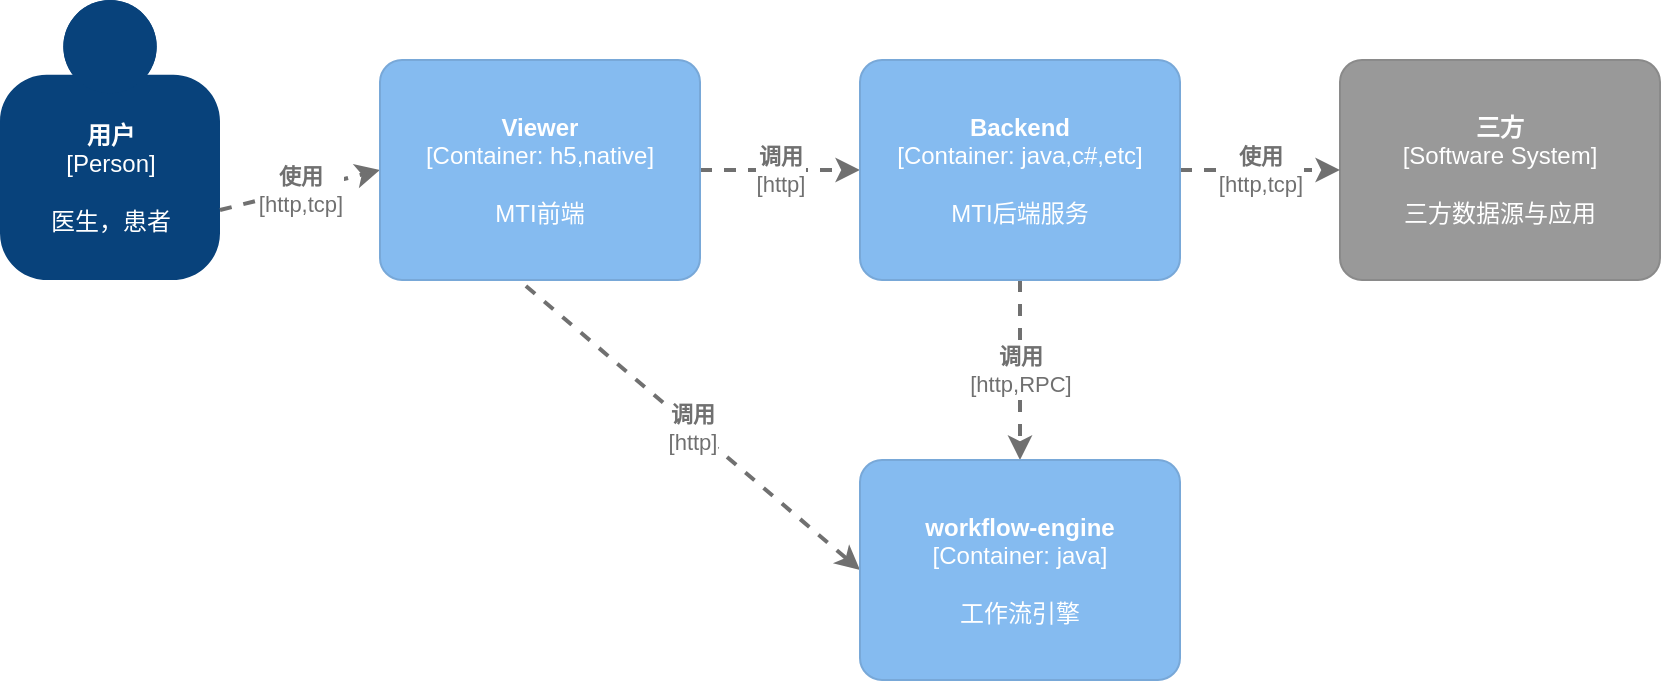 <mxfile version="13.9.9" type="device"><diagram id="5Ur1Zqzb8_NBWLyHbV86" name="Page-1"><mxGraphModel dx="1422" dy="942" grid="1" gridSize="10" guides="1" tooltips="1" connect="1" arrows="1" fold="1" page="1" pageScale="1" pageWidth="1169" pageHeight="827" math="0" shadow="0"><root><mxCell id="0"/><mxCell id="1" parent="0"/><object placeholders="1" c4Name="用户" c4Type="Person" c4Description="医生，患者" label="&lt;b&gt;%c4Name%&lt;/b&gt;&lt;div&gt;[%c4Type%]&lt;/div&gt;&lt;br&gt;&lt;div&gt;%c4Description%&lt;/div&gt;" id="nAjPCmWA8JWZ_Gwq5QLt-1"><mxCell style="html=1;dashed=0;whitespace=wrap;fillColor=#08427b;strokeColor=none;fontColor=#ffffff;shape=mxgraph.c4.person;align=center;metaEdit=1;points=[[0.5,0,0],[1,0.5,0],[1,0.75,0],[0.75,1,0],[0.5,1,0],[0.25,1,0],[0,0.75,0],[0,0.5,0]];metaData={&quot;c4Type&quot;:{&quot;editable&quot;:false}};" parent="1" vertex="1"><mxGeometry x="210" y="250" width="110.0" height="140" as="geometry"/></mxCell></object><object placeholders="1" c4Name="三方" c4Type="Software System" c4Description="三方数据源与应用" label="&lt;b&gt;%c4Name%&lt;/b&gt;&lt;div&gt;[%c4Type%]&lt;/div&gt;&lt;br&gt;&lt;div&gt;%c4Description%&lt;/div&gt;" id="nAjPCmWA8JWZ_Gwq5QLt-5"><mxCell style="rounded=1;whiteSpace=wrap;html=1;labelBackgroundColor=none;fillColor=#999999;fontColor=#ffffff;align=center;arcSize=10;strokeColor=#8A8A8A;metaEdit=1;metaData={&quot;c4Type&quot;:{&quot;editable&quot;:false}};points=[[0.25,0,0],[0.5,0,0],[0.75,0,0],[1,0.25,0],[1,0.5,0],[1,0.75,0],[0.75,1,0],[0.5,1,0],[0.25,1,0],[0,0.75,0],[0,0.5,0],[0,0.25,0]];" parent="1" vertex="1"><mxGeometry x="880" y="280" width="160" height="110.0" as="geometry"/></mxCell></object><object placeholders="1" c4Type="Relationship" c4Technology="http,RPC" c4Description="调用" label="&lt;div style=&quot;text-align: left&quot;&gt;&lt;div style=&quot;text-align: center&quot;&gt;&lt;b&gt;%c4Description%&lt;/b&gt;&lt;/div&gt;&lt;div style=&quot;text-align: center&quot;&gt;[%c4Technology%]&lt;/div&gt;&lt;/div&gt;" id="nAjPCmWA8JWZ_Gwq5QLt-9"><mxCell style="edgeStyle=none;rounded=0;html=1;entryX=0.5;entryY=0;jettySize=auto;orthogonalLoop=1;strokeColor=#707070;strokeWidth=2;fontColor=#707070;jumpStyle=none;dashed=1;metaEdit=1;metaData={&quot;c4Type&quot;:{&quot;editable&quot;:false}};exitX=0.5;exitY=1;exitDx=0;exitDy=0;exitPerimeter=0;entryDx=0;entryDy=0;entryPerimeter=0;" parent="1" source="q7NFBY_rZ6JWqvc5-yoF-3" target="q7NFBY_rZ6JWqvc5-yoF-4" edge="1"><mxGeometry width="160" relative="1" as="geometry"><mxPoint x="510" y="710" as="sourcePoint"/><mxPoint x="670" y="710" as="targetPoint"/></mxGeometry></mxCell></object><object placeholders="1" c4Type="Relationship" c4Technology="http" c4Description="调用" label="&lt;div style=&quot;text-align: left&quot;&gt;&lt;div style=&quot;text-align: center&quot;&gt;&lt;b&gt;%c4Description%&lt;/b&gt;&lt;/div&gt;&lt;div style=&quot;text-align: center&quot;&gt;[%c4Technology%]&lt;/div&gt;&lt;/div&gt;" id="nAjPCmWA8JWZ_Gwq5QLt-10"><mxCell style="edgeStyle=none;rounded=0;html=1;entryX=0;entryY=0.5;jettySize=auto;orthogonalLoop=1;strokeColor=#707070;strokeWidth=2;fontColor=#707070;jumpStyle=none;dashed=1;metaEdit=1;metaData={&quot;c4Type&quot;:{&quot;editable&quot;:false}};exitX=0.456;exitY=1.027;exitDx=0;exitDy=0;exitPerimeter=0;entryDx=0;entryDy=0;entryPerimeter=0;" parent="1" source="q7NFBY_rZ6JWqvc5-yoF-2" target="q7NFBY_rZ6JWqvc5-yoF-4" edge="1"><mxGeometry width="160" relative="1" as="geometry"><mxPoint x="510" y="610" as="sourcePoint"/><mxPoint x="670" y="610" as="targetPoint"/></mxGeometry></mxCell></object><object placeholders="1" c4Type="Relationship" c4Technology="http" c4Description="调用" label="&lt;div style=&quot;text-align: left&quot;&gt;&lt;div style=&quot;text-align: center&quot;&gt;&lt;b&gt;%c4Description%&lt;/b&gt;&lt;/div&gt;&lt;div style=&quot;text-align: center&quot;&gt;[%c4Technology%]&lt;/div&gt;&lt;/div&gt;" id="nAjPCmWA8JWZ_Gwq5QLt-12"><mxCell style="edgeStyle=none;rounded=0;html=1;entryX=0;entryY=0.5;jettySize=auto;orthogonalLoop=1;strokeColor=#707070;strokeWidth=2;fontColor=#707070;jumpStyle=none;dashed=1;metaEdit=1;metaData={&quot;c4Type&quot;:{&quot;editable&quot;:false}};entryDx=0;entryDy=0;entryPerimeter=0;exitX=1;exitY=0.5;exitDx=0;exitDy=0;exitPerimeter=0;" parent="1" source="q7NFBY_rZ6JWqvc5-yoF-2" target="q7NFBY_rZ6JWqvc5-yoF-3" edge="1"><mxGeometry width="160" relative="1" as="geometry"><mxPoint x="340" y="540" as="sourcePoint"/><mxPoint x="500" y="540" as="targetPoint"/></mxGeometry></mxCell></object><object placeholders="1" c4Type="Relationship" c4Technology="http,tcp" c4Description="使用" label="&lt;div style=&quot;text-align: left&quot;&gt;&lt;div style=&quot;text-align: center&quot;&gt;&lt;b&gt;%c4Description%&lt;/b&gt;&lt;/div&gt;&lt;div style=&quot;text-align: center&quot;&gt;[%c4Technology%]&lt;/div&gt;&lt;/div&gt;" id="nAjPCmWA8JWZ_Gwq5QLt-13"><mxCell style="edgeStyle=none;rounded=0;html=1;entryX=0;entryY=0.5;jettySize=auto;orthogonalLoop=1;strokeColor=#707070;strokeWidth=2;fontColor=#707070;jumpStyle=none;dashed=1;metaEdit=1;metaData={&quot;c4Type&quot;:{&quot;editable&quot;:false}};exitX=1;exitY=0.75;exitDx=0;exitDy=0;exitPerimeter=0;entryDx=0;entryDy=0;entryPerimeter=0;" parent="1" source="nAjPCmWA8JWZ_Gwq5QLt-1" target="q7NFBY_rZ6JWqvc5-yoF-2" edge="1"><mxGeometry width="160" relative="1" as="geometry"><mxPoint x="390" y="570" as="sourcePoint"/><mxPoint x="550" y="570" as="targetPoint"/></mxGeometry></mxCell></object><object placeholders="1" c4Type="Relationship" c4Technology="http,tcp" c4Description="使用" label="&lt;div style=&quot;text-align: left&quot;&gt;&lt;div style=&quot;text-align: center&quot;&gt;&lt;b&gt;%c4Description%&lt;/b&gt;&lt;/div&gt;&lt;div style=&quot;text-align: center&quot;&gt;[%c4Technology%]&lt;/div&gt;&lt;/div&gt;" id="nAjPCmWA8JWZ_Gwq5QLt-14"><mxCell style="edgeStyle=none;rounded=0;html=1;jettySize=auto;orthogonalLoop=1;strokeColor=#707070;strokeWidth=2;fontColor=#707070;jumpStyle=none;dashed=1;metaEdit=1;metaData={&quot;c4Type&quot;:{&quot;editable&quot;:false}};exitX=1;exitY=0.5;exitDx=0;exitDy=0;exitPerimeter=0;" parent="1" source="q7NFBY_rZ6JWqvc5-yoF-3" target="nAjPCmWA8JWZ_Gwq5QLt-5" edge="1"><mxGeometry width="160" relative="1" as="geometry"><mxPoint x="1010" y="710" as="sourcePoint"/><mxPoint x="1170" y="710" as="targetPoint"/></mxGeometry></mxCell></object><object placeholders="1" c4Name="Viewer" c4Type="Container" c4Technology="h5,native" c4Description="MTI前端" label="&lt;b&gt;%c4Name%&lt;/b&gt;&lt;div&gt;[%c4Type%: %c4Technology%]&lt;/div&gt;&lt;br&gt;&lt;div&gt;%c4Description%&lt;/div&gt;" id="q7NFBY_rZ6JWqvc5-yoF-2"><mxCell style="rounded=1;whiteSpace=wrap;html=1;labelBackgroundColor=none;fillColor=#85BBF0;fontColor=#ffffff;align=center;arcSize=10;strokeColor=#78A8D8;metaEdit=1;metaData={&quot;c4Type&quot;:{&quot;editable&quot;:false}};points=[[0.25,0,0],[0.5,0,0],[0.75,0,0],[1,0.25,0],[1,0.5,0],[1,0.75,0],[0.75,1,0],[0.5,1,0],[0.25,1,0],[0,0.75,0],[0,0.5,0],[0,0.25,0]];" vertex="1" parent="1"><mxGeometry x="400" y="280" width="160" height="110.0" as="geometry"/></mxCell></object><object placeholders="1" c4Name="Backend" c4Type="Container" c4Technology="java,c#,etc" c4Description="MTI后端服务" label="&lt;b&gt;%c4Name%&lt;/b&gt;&lt;div&gt;[%c4Type%: %c4Technology%]&lt;/div&gt;&lt;br&gt;&lt;div&gt;%c4Description%&lt;/div&gt;" id="q7NFBY_rZ6JWqvc5-yoF-3"><mxCell style="rounded=1;whiteSpace=wrap;html=1;labelBackgroundColor=none;fillColor=#85BBF0;fontColor=#ffffff;align=center;arcSize=10;strokeColor=#78A8D8;metaEdit=1;metaData={&quot;c4Type&quot;:{&quot;editable&quot;:false}};points=[[0.25,0,0],[0.5,0,0],[0.75,0,0],[1,0.25,0],[1,0.5,0],[1,0.75,0],[0.75,1,0],[0.5,1,0],[0.25,1,0],[0,0.75,0],[0,0.5,0],[0,0.25,0]];" vertex="1" parent="1"><mxGeometry x="640" y="280" width="160" height="110.0" as="geometry"/></mxCell></object><object placeholders="1" c4Name="workflow-engine" c4Type="Container" c4Technology="java" c4Description="工作流引擎" label="&lt;b&gt;%c4Name%&lt;/b&gt;&lt;div&gt;[%c4Type%: %c4Technology%]&lt;/div&gt;&lt;br&gt;&lt;div&gt;%c4Description%&lt;/div&gt;" id="q7NFBY_rZ6JWqvc5-yoF-4"><mxCell style="rounded=1;whiteSpace=wrap;html=1;labelBackgroundColor=none;fillColor=#85BBF0;fontColor=#ffffff;align=center;arcSize=10;strokeColor=#78A8D8;metaEdit=1;metaData={&quot;c4Type&quot;:{&quot;editable&quot;:false}};points=[[0.25,0,0],[0.5,0,0],[0.75,0,0],[1,0.25,0],[1,0.5,0],[1,0.75,0],[0.75,1,0],[0.5,1,0],[0.25,1,0],[0,0.75,0],[0,0.5,0],[0,0.25,0]];" vertex="1" parent="1"><mxGeometry x="640" y="480" width="160" height="110.0" as="geometry"/></mxCell></object></root></mxGraphModel></diagram></mxfile>